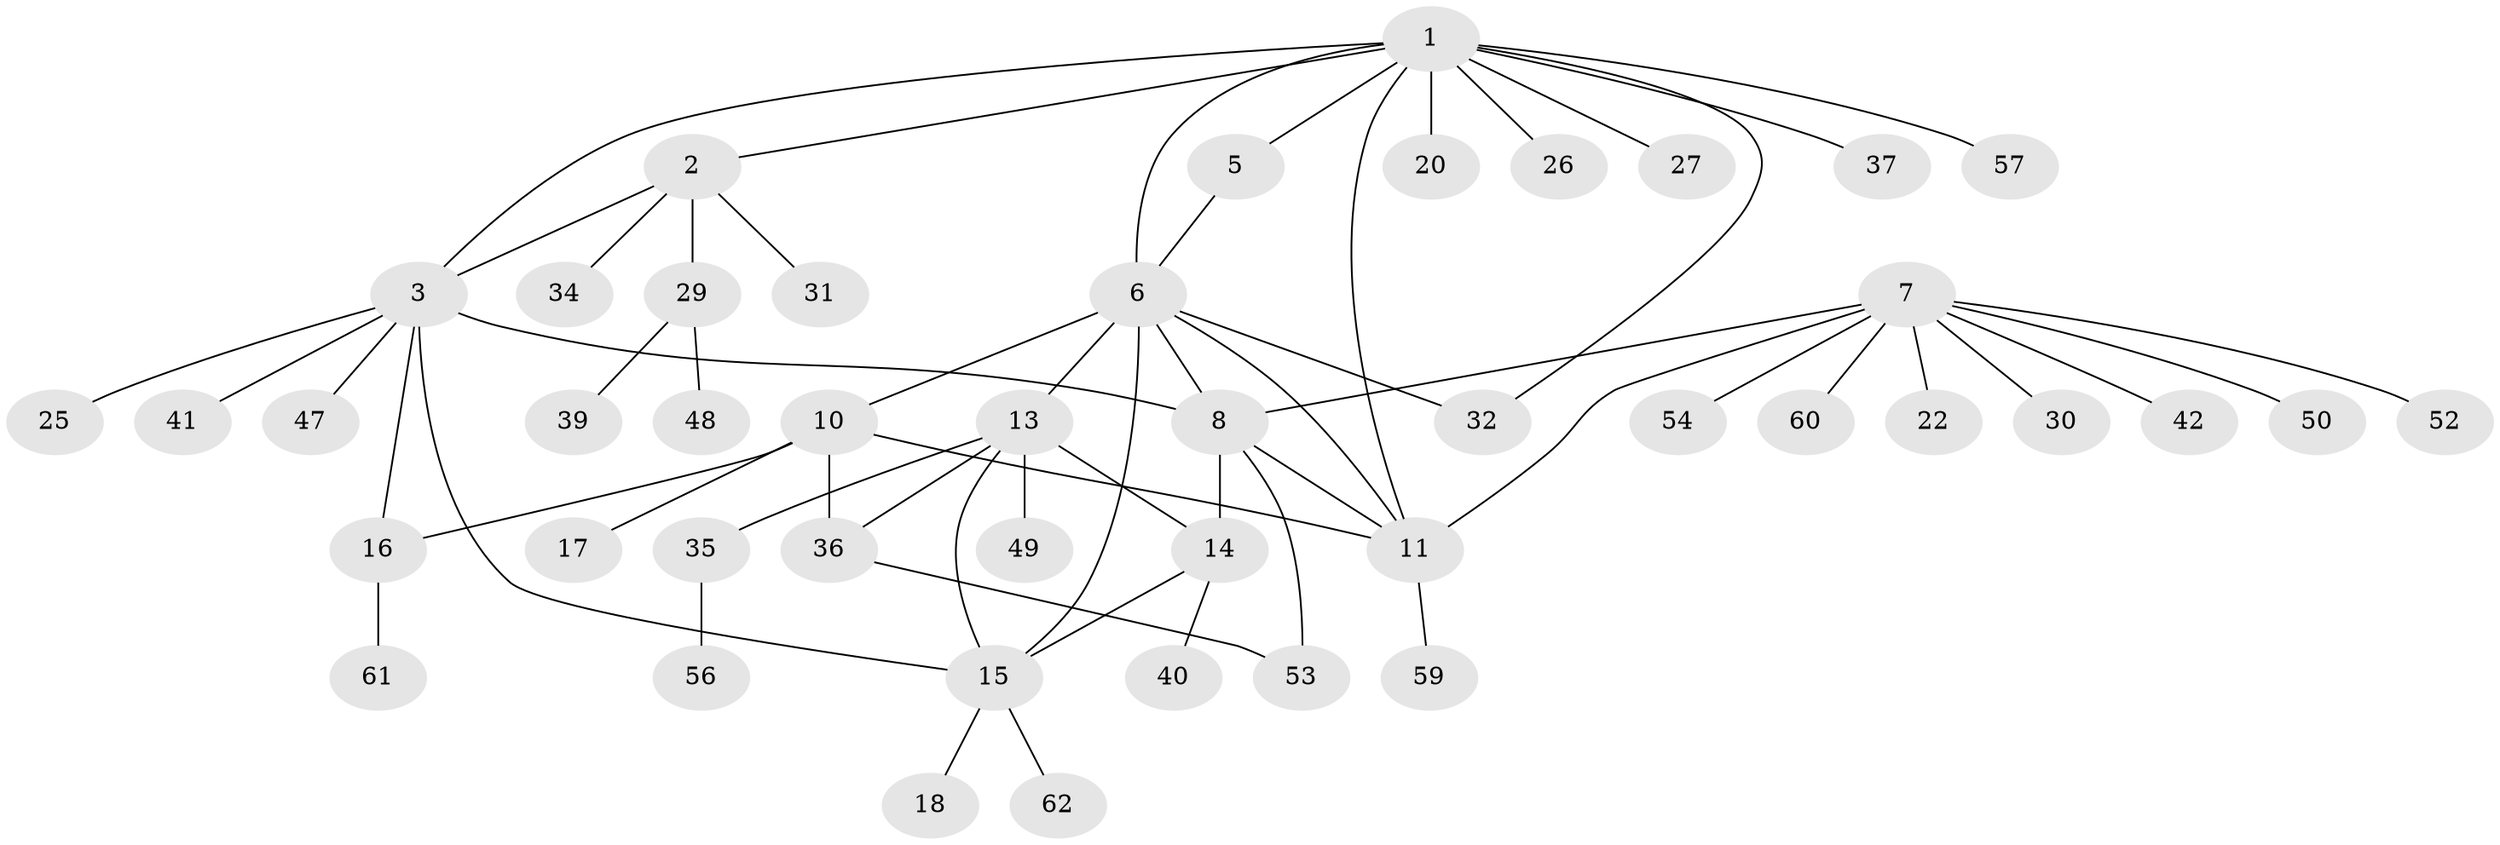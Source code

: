 // original degree distribution, {5: 0.046875, 6: 0.0625, 9: 0.015625, 8: 0.046875, 3: 0.0625, 4: 0.03125, 7: 0.03125, 1: 0.5625, 2: 0.140625}
// Generated by graph-tools (version 1.1) at 2025/42/03/06/25 10:42:14]
// undirected, 45 vertices, 59 edges
graph export_dot {
graph [start="1"]
  node [color=gray90,style=filled];
  1 [super="+4"];
  2 [super="+21"];
  3 [super="+19"];
  5 [super="+46"];
  6 [super="+12"];
  7 [super="+9"];
  8 [super="+24"];
  10 [super="+43"];
  11 [super="+64"];
  13 [super="+28"];
  14 [super="+23"];
  15 [super="+45"];
  16;
  17;
  18;
  20;
  22;
  25;
  26 [super="+33"];
  27 [super="+51"];
  29 [super="+63"];
  30;
  31;
  32;
  34;
  35 [super="+38"];
  36 [super="+44"];
  37;
  39;
  40;
  41;
  42;
  47 [super="+58"];
  48;
  49;
  50;
  52 [super="+55"];
  53;
  54;
  56;
  57;
  59;
  60;
  61;
  62;
  1 -- 2;
  1 -- 3;
  1 -- 11;
  1 -- 37;
  1 -- 32;
  1 -- 5;
  1 -- 6;
  1 -- 20;
  1 -- 57;
  1 -- 26;
  1 -- 27;
  2 -- 3;
  2 -- 29;
  2 -- 31;
  2 -- 34;
  3 -- 8;
  3 -- 15;
  3 -- 16;
  3 -- 25;
  3 -- 41;
  3 -- 47;
  5 -- 6;
  6 -- 8;
  6 -- 13 [weight=2];
  6 -- 32;
  6 -- 10;
  6 -- 11;
  6 -- 15;
  7 -- 8 [weight=2];
  7 -- 11;
  7 -- 22;
  7 -- 50;
  7 -- 52;
  7 -- 54;
  7 -- 60;
  7 -- 42;
  7 -- 30;
  8 -- 14;
  8 -- 53;
  8 -- 11;
  10 -- 11;
  10 -- 16;
  10 -- 17;
  10 -- 36;
  11 -- 59;
  13 -- 14;
  13 -- 15;
  13 -- 35;
  13 -- 36;
  13 -- 49;
  14 -- 15;
  14 -- 40;
  15 -- 18;
  15 -- 62;
  16 -- 61;
  29 -- 39;
  29 -- 48;
  35 -- 56;
  36 -- 53;
}
